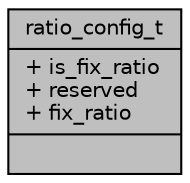 digraph "ratio_config_t"
{
 // INTERACTIVE_SVG=YES
 // LATEX_PDF_SIZE
  bgcolor="transparent";
  edge [fontname="Helvetica",fontsize="10",labelfontname="Helvetica",labelfontsize="10"];
  node [fontname="Helvetica",fontsize="10",shape=record];
  Node1 [label="{ratio_config_t\n|+ is_fix_ratio\l+ reserved\l+ fix_ratio\l|}",height=0.2,width=0.4,color="black", fillcolor="grey75", style="filled", fontcolor="black",tooltip=" "];
}
